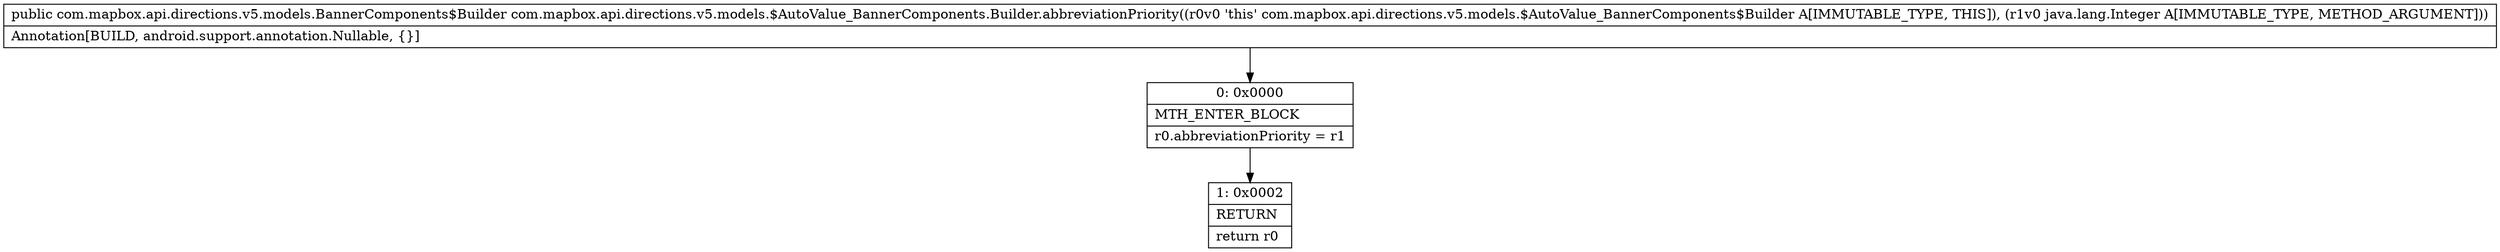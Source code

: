 digraph "CFG forcom.mapbox.api.directions.v5.models.$AutoValue_BannerComponents.Builder.abbreviationPriority(Ljava\/lang\/Integer;)Lcom\/mapbox\/api\/directions\/v5\/models\/BannerComponents$Builder;" {
Node_0 [shape=record,label="{0\:\ 0x0000|MTH_ENTER_BLOCK\l|r0.abbreviationPriority = r1\l}"];
Node_1 [shape=record,label="{1\:\ 0x0002|RETURN\l|return r0\l}"];
MethodNode[shape=record,label="{public com.mapbox.api.directions.v5.models.BannerComponents$Builder com.mapbox.api.directions.v5.models.$AutoValue_BannerComponents.Builder.abbreviationPriority((r0v0 'this' com.mapbox.api.directions.v5.models.$AutoValue_BannerComponents$Builder A[IMMUTABLE_TYPE, THIS]), (r1v0 java.lang.Integer A[IMMUTABLE_TYPE, METHOD_ARGUMENT]))  | Annotation[BUILD, android.support.annotation.Nullable, \{\}]\l}"];
MethodNode -> Node_0;
Node_0 -> Node_1;
}

